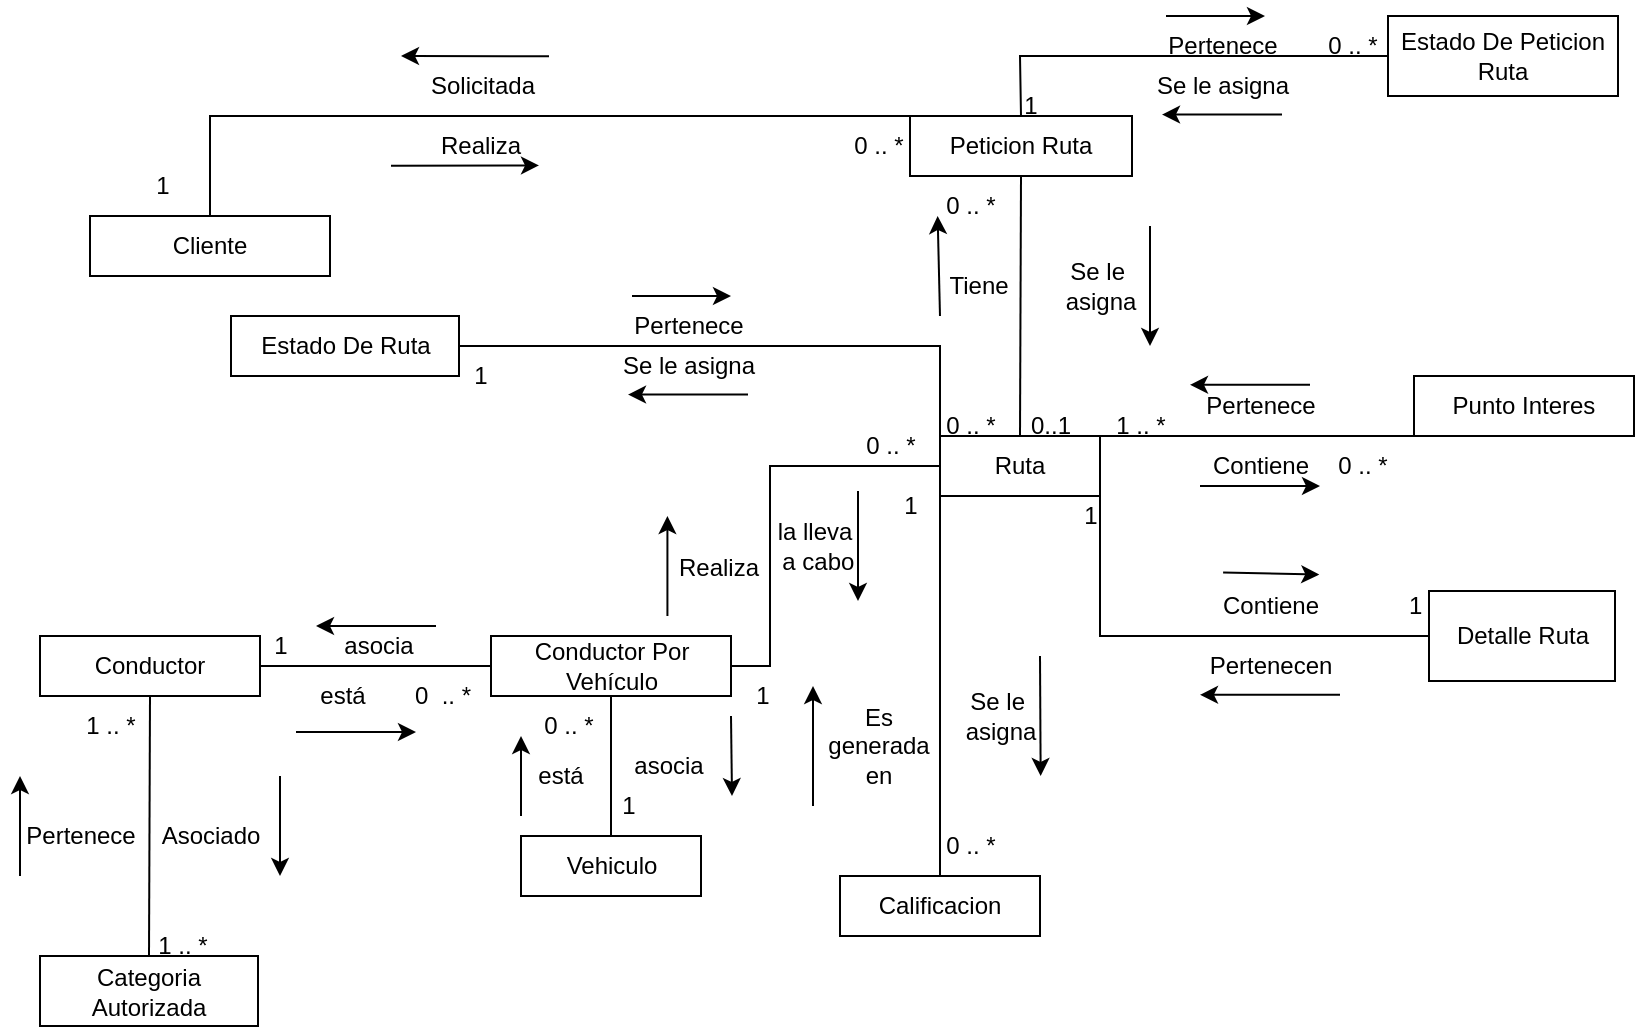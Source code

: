 <mxfile version="20.5.1" type="device"><diagram id="Xx6PjldJtdgnCfnJPi8F" name="Página-1"><mxGraphModel dx="1334" dy="565" grid="1" gridSize="10" guides="1" tooltips="1" connect="1" arrows="1" fold="1" page="1" pageScale="1" pageWidth="827" pageHeight="1169" math="0" shadow="0"><root><mxCell id="0"/><mxCell id="1" parent="0"/><mxCell id="lecomVVyIX7VtOfzddjO-3" value="Vehiculo" style="rounded=0;whiteSpace=wrap;html=1;" parent="1" vertex="1"><mxGeometry x="270.5" y="420" width="90" height="30" as="geometry"/></mxCell><mxCell id="lecomVVyIX7VtOfzddjO-4" value="Conductor" style="rounded=0;whiteSpace=wrap;html=1;" parent="1" vertex="1"><mxGeometry x="30" y="320" width="110" height="30" as="geometry"/></mxCell><mxCell id="lecomVVyIX7VtOfzddjO-5" value="Cliente" style="rounded=0;whiteSpace=wrap;html=1;" parent="1" vertex="1"><mxGeometry x="55" y="110" width="120" height="30" as="geometry"/></mxCell><mxCell id="fRRP8fqvccQxtZMvq7le-13" value="" style="endArrow=none;html=1;rounded=0;entryX=1;entryY=0.5;entryDx=0;entryDy=0;exitX=0;exitY=0.5;exitDx=0;exitDy=0;startArrow=none;" parent="1" source="t91hqrg-dOeDljxNr0F1-5" target="lecomVVyIX7VtOfzddjO-4" edge="1"><mxGeometry width="50" height="50" relative="1" as="geometry"><mxPoint x="-75" y="430" as="sourcePoint"/><mxPoint x="85" y="370" as="targetPoint"/></mxGeometry></mxCell><mxCell id="t91hqrg-dOeDljxNr0F1-2" value="Peticion Ruta" style="rounded=0;whiteSpace=wrap;html=1;" parent="1" vertex="1"><mxGeometry x="465" y="60" width="111" height="30" as="geometry"/></mxCell><mxCell id="t91hqrg-dOeDljxNr0F1-5" value="Conductor Por Vehículo" style="rounded=0;whiteSpace=wrap;html=1;" parent="1" vertex="1"><mxGeometry x="255.5" y="320" width="120" height="30" as="geometry"/></mxCell><mxCell id="t91hqrg-dOeDljxNr0F1-6" value="" style="endArrow=none;html=1;rounded=0;entryX=0.5;entryY=1;entryDx=0;entryDy=0;exitX=0.5;exitY=0;exitDx=0;exitDy=0;" parent="1" source="lecomVVyIX7VtOfzddjO-3" target="t91hqrg-dOeDljxNr0F1-5" edge="1"><mxGeometry width="50" height="50" relative="1" as="geometry"><mxPoint x="110.5" y="510" as="sourcePoint"/><mxPoint x="110.0" y="340" as="targetPoint"/></mxGeometry></mxCell><mxCell id="t91hqrg-dOeDljxNr0F1-7" value="Ruta" style="rounded=0;whiteSpace=wrap;html=1;" parent="1" vertex="1"><mxGeometry x="480" y="220" width="80" height="30" as="geometry"/></mxCell><mxCell id="t91hqrg-dOeDljxNr0F1-22" value="" style="endArrow=none;html=1;rounded=0;exitX=0.5;exitY=0;exitDx=0;exitDy=0;entryX=0;entryY=0;entryDx=0;entryDy=0;" parent="1" source="lecomVVyIX7VtOfzddjO-5" target="t91hqrg-dOeDljxNr0F1-2" edge="1"><mxGeometry width="50" height="50" relative="1" as="geometry"><mxPoint x="345" y="260" as="sourcePoint"/><mxPoint x="475" y="100" as="targetPoint"/><Array as="points"><mxPoint x="115" y="60"/></Array></mxGeometry></mxCell><mxCell id="t91hqrg-dOeDljxNr0F1-25" value="" style="endArrow=none;html=1;rounded=0;exitX=1;exitY=0.5;exitDx=0;exitDy=0;entryX=0;entryY=0.5;entryDx=0;entryDy=0;" parent="1" source="t91hqrg-dOeDljxNr0F1-5" target="t91hqrg-dOeDljxNr0F1-7" edge="1"><mxGeometry width="50" height="50" relative="1" as="geometry"><mxPoint x="365.0" y="280" as="sourcePoint"/><mxPoint x="395" y="230" as="targetPoint"/><Array as="points"><mxPoint x="395" y="335"/><mxPoint x="395" y="235"/></Array></mxGeometry></mxCell><mxCell id="t91hqrg-dOeDljxNr0F1-30" value="" style="endArrow=none;html=1;rounded=0;entryX=0.5;entryY=1;entryDx=0;entryDy=0;exitX=0.5;exitY=0;exitDx=0;exitDy=0;" parent="1" source="t91hqrg-dOeDljxNr0F1-7" target="t91hqrg-dOeDljxNr0F1-2" edge="1"><mxGeometry width="50" height="50" relative="1" as="geometry"><mxPoint x="405.0" y="320" as="sourcePoint"/><mxPoint x="455.0" y="270" as="targetPoint"/></mxGeometry></mxCell><mxCell id="t91hqrg-dOeDljxNr0F1-31" value="Realiza" style="text;html=1;align=center;verticalAlign=middle;resizable=0;points=[];autosize=1;strokeColor=none;fillColor=none;" parent="1" vertex="1"><mxGeometry x="219.5" y="60" width="60" height="30" as="geometry"/></mxCell><mxCell id="t91hqrg-dOeDljxNr0F1-32" value="0 .. *" style="text;html=1;align=center;verticalAlign=middle;resizable=0;points=[];autosize=1;strokeColor=none;fillColor=none;" parent="1" vertex="1"><mxGeometry x="424" y="60" width="50" height="30" as="geometry"/></mxCell><mxCell id="t91hqrg-dOeDljxNr0F1-34" value="" style="endArrow=classic;html=1;rounded=0;" parent="1" edge="1"><mxGeometry width="50" height="50" relative="1" as="geometry"><mxPoint x="205.5" y="84.89" as="sourcePoint"/><mxPoint x="279.5" y="84.71" as="targetPoint"/></mxGeometry></mxCell><mxCell id="t91hqrg-dOeDljxNr0F1-35" value="Solicitada" style="text;html=1;align=center;verticalAlign=middle;resizable=0;points=[];autosize=1;strokeColor=none;fillColor=none;" parent="1" vertex="1"><mxGeometry x="210.5" y="30" width="80" height="30" as="geometry"/></mxCell><mxCell id="t91hqrg-dOeDljxNr0F1-36" value="1" style="text;html=1;align=center;verticalAlign=middle;resizable=0;points=[];autosize=1;strokeColor=none;fillColor=none;" parent="1" vertex="1"><mxGeometry x="75.5" y="80" width="30" height="30" as="geometry"/></mxCell><mxCell id="t91hqrg-dOeDljxNr0F1-37" value="" style="endArrow=classic;html=1;rounded=0;" parent="1" edge="1"><mxGeometry width="50" height="50" relative="1" as="geometry"><mxPoint x="284.5" y="30.18" as="sourcePoint"/><mxPoint x="210.5" y="30" as="targetPoint"/></mxGeometry></mxCell><mxCell id="t91hqrg-dOeDljxNr0F1-38" value="Se le&amp;nbsp;&lt;br&gt;asigna" style="text;html=1;align=center;verticalAlign=middle;resizable=0;points=[];autosize=1;strokeColor=none;fillColor=none;" parent="1" vertex="1"><mxGeometry x="530" y="125" width="60" height="40" as="geometry"/></mxCell><mxCell id="t91hqrg-dOeDljxNr0F1-39" value="0..1" style="text;html=1;align=center;verticalAlign=middle;resizable=0;points=[];autosize=1;strokeColor=none;fillColor=none;" parent="1" vertex="1"><mxGeometry x="515" y="200" width="40" height="30" as="geometry"/></mxCell><mxCell id="t91hqrg-dOeDljxNr0F1-40" value="Tiene" style="text;html=1;align=center;verticalAlign=middle;resizable=0;points=[];autosize=1;strokeColor=none;fillColor=none;" parent="1" vertex="1"><mxGeometry x="474" y="130" width="50" height="30" as="geometry"/></mxCell><mxCell id="t91hqrg-dOeDljxNr0F1-41" value="0 .. *" style="text;html=1;align=center;verticalAlign=middle;resizable=0;points=[];autosize=1;strokeColor=none;fillColor=none;" parent="1" vertex="1"><mxGeometry x="470" y="90" width="50" height="30" as="geometry"/></mxCell><mxCell id="t91hqrg-dOeDljxNr0F1-42" value="" style="endArrow=classic;html=1;rounded=0;" parent="1" edge="1"><mxGeometry width="50" height="50" relative="1" as="geometry"><mxPoint x="585" y="115" as="sourcePoint"/><mxPoint x="585" y="175" as="targetPoint"/></mxGeometry></mxCell><mxCell id="t91hqrg-dOeDljxNr0F1-43" value="" style="endArrow=classic;html=1;rounded=0;" parent="1" edge="1"><mxGeometry width="50" height="50" relative="1" as="geometry"><mxPoint x="480" y="160" as="sourcePoint"/><mxPoint x="478.82" y="110" as="targetPoint"/></mxGeometry></mxCell><mxCell id="t91hqrg-dOeDljxNr0F1-53" value="asocia" style="text;html=1;align=center;verticalAlign=middle;resizable=0;points=[];autosize=1;strokeColor=none;fillColor=none;" parent="1" vertex="1"><mxGeometry x="314" y="370" width="60" height="30" as="geometry"/></mxCell><mxCell id="t91hqrg-dOeDljxNr0F1-54" value="está" style="text;html=1;align=center;verticalAlign=middle;resizable=0;points=[];autosize=1;strokeColor=none;fillColor=none;" parent="1" vertex="1"><mxGeometry x="265" y="375" width="50" height="30" as="geometry"/></mxCell><mxCell id="t91hqrg-dOeDljxNr0F1-55" value="1" style="text;html=1;align=center;verticalAlign=middle;resizable=0;points=[];autosize=1;strokeColor=none;fillColor=none;" parent="1" vertex="1"><mxGeometry x="309" y="390" width="30" height="30" as="geometry"/></mxCell><mxCell id="t91hqrg-dOeDljxNr0F1-56" value="0 .. *" style="text;html=1;align=center;verticalAlign=middle;resizable=0;points=[];autosize=1;strokeColor=none;fillColor=none;" parent="1" vertex="1"><mxGeometry x="269" y="350" width="50" height="30" as="geometry"/></mxCell><mxCell id="t91hqrg-dOeDljxNr0F1-57" value="" style="endArrow=classic;html=1;rounded=0;" parent="1" edge="1"><mxGeometry width="50" height="50" relative="1" as="geometry"><mxPoint x="375.5" y="360" as="sourcePoint"/><mxPoint x="376" y="400" as="targetPoint"/></mxGeometry></mxCell><mxCell id="t91hqrg-dOeDljxNr0F1-58" value="" style="endArrow=classic;html=1;rounded=0;" parent="1" edge="1"><mxGeometry width="50" height="50" relative="1" as="geometry"><mxPoint x="270.5" y="410" as="sourcePoint"/><mxPoint x="270.5" y="370" as="targetPoint"/></mxGeometry></mxCell><mxCell id="t91hqrg-dOeDljxNr0F1-83" value="&amp;nbsp;&lt;br&gt;Realiza" style="text;html=1;align=center;verticalAlign=middle;resizable=0;points=[];autosize=1;strokeColor=none;fillColor=none;" parent="1" vertex="1"><mxGeometry x="339" y="257.5" width="60" height="40" as="geometry"/></mxCell><mxCell id="t91hqrg-dOeDljxNr0F1-84" value="la lleva&lt;br&gt;&amp;nbsp;a cabo" style="text;html=1;align=center;verticalAlign=middle;resizable=0;points=[];autosize=1;strokeColor=none;fillColor=none;" parent="1" vertex="1"><mxGeometry x="387" y="255" width="60" height="40" as="geometry"/></mxCell><mxCell id="t91hqrg-dOeDljxNr0F1-86" value="0 .. *" style="text;html=1;align=center;verticalAlign=middle;resizable=0;points=[];autosize=1;strokeColor=none;fillColor=none;" parent="1" vertex="1"><mxGeometry x="430" y="210" width="50" height="30" as="geometry"/></mxCell><mxCell id="t91hqrg-dOeDljxNr0F1-87" value="1" style="text;html=1;align=center;verticalAlign=middle;resizable=0;points=[];autosize=1;strokeColor=none;fillColor=none;" parent="1" vertex="1"><mxGeometry x="375.5" y="335" width="30" height="30" as="geometry"/></mxCell><mxCell id="t91hqrg-dOeDljxNr0F1-88" value="" style="endArrow=classic;html=1;rounded=0;" parent="1" edge="1"><mxGeometry width="50" height="50" relative="1" as="geometry"><mxPoint x="439" y="247.5" as="sourcePoint"/><mxPoint x="439" y="302.5" as="targetPoint"/></mxGeometry></mxCell><mxCell id="t91hqrg-dOeDljxNr0F1-89" value="" style="endArrow=classic;html=1;rounded=0;" parent="1" edge="1"><mxGeometry width="50" height="50" relative="1" as="geometry"><mxPoint x="343.71" y="310" as="sourcePoint"/><mxPoint x="343.71" y="260" as="targetPoint"/></mxGeometry></mxCell><mxCell id="t91hqrg-dOeDljxNr0F1-90" value="asocia" style="text;html=1;align=center;verticalAlign=middle;resizable=0;points=[];autosize=1;strokeColor=none;fillColor=none;" parent="1" vertex="1"><mxGeometry x="169" y="310" width="60" height="30" as="geometry"/></mxCell><mxCell id="t91hqrg-dOeDljxNr0F1-91" value="está" style="text;html=1;align=center;verticalAlign=middle;resizable=0;points=[];autosize=1;strokeColor=none;fillColor=none;" parent="1" vertex="1"><mxGeometry x="155.5" y="335" width="50" height="30" as="geometry"/></mxCell><mxCell id="t91hqrg-dOeDljxNr0F1-94" value="1" style="text;html=1;align=center;verticalAlign=middle;resizable=0;points=[];autosize=1;strokeColor=none;fillColor=none;" parent="1" vertex="1"><mxGeometry x="135" y="310" width="30" height="30" as="geometry"/></mxCell><mxCell id="t91hqrg-dOeDljxNr0F1-95" value="0&amp;nbsp; .. *" style="text;html=1;align=center;verticalAlign=middle;resizable=0;points=[];autosize=1;strokeColor=none;fillColor=none;" parent="1" vertex="1"><mxGeometry x="205.5" y="335" width="50" height="30" as="geometry"/></mxCell><mxCell id="t91hqrg-dOeDljxNr0F1-96" value="" style="endArrow=classic;html=1;rounded=0;" parent="1" edge="1"><mxGeometry width="50" height="50" relative="1" as="geometry"><mxPoint x="228" y="315" as="sourcePoint"/><mxPoint x="168" y="315" as="targetPoint"/></mxGeometry></mxCell><mxCell id="t91hqrg-dOeDljxNr0F1-97" value="" style="endArrow=classic;html=1;rounded=0;" parent="1" edge="1"><mxGeometry width="50" height="50" relative="1" as="geometry"><mxPoint x="158" y="368" as="sourcePoint"/><mxPoint x="218" y="368" as="targetPoint"/></mxGeometry></mxCell><mxCell id="7WYHXY4Irt0Ki0qKhjOn-2" value="Calificacion" style="rounded=0;whiteSpace=wrap;html=1;" parent="1" vertex="1"><mxGeometry x="430" y="440" width="100" height="30" as="geometry"/></mxCell><mxCell id="7WYHXY4Irt0Ki0qKhjOn-3" value="Detalle Ruta" style="rounded=0;whiteSpace=wrap;html=1;" parent="1" vertex="1"><mxGeometry x="724.5" y="297.5" width="93" height="45" as="geometry"/></mxCell><mxCell id="7WYHXY4Irt0Ki0qKhjOn-4" value="" style="endArrow=none;html=1;rounded=0;exitX=1;exitY=1;exitDx=0;exitDy=0;entryX=0;entryY=0.5;entryDx=0;entryDy=0;" parent="1" source="t91hqrg-dOeDljxNr0F1-7" target="7WYHXY4Irt0Ki0qKhjOn-3" edge="1"><mxGeometry width="50" height="50" relative="1" as="geometry"><mxPoint x="590" y="270" as="sourcePoint"/><mxPoint x="640" y="220" as="targetPoint"/><Array as="points"><mxPoint x="560" y="320"/></Array></mxGeometry></mxCell><mxCell id="7WYHXY4Irt0Ki0qKhjOn-5" value="" style="endArrow=none;html=1;rounded=0;entryX=0.5;entryY=0;entryDx=0;entryDy=0;exitX=0;exitY=1;exitDx=0;exitDy=0;" parent="1" source="t91hqrg-dOeDljxNr0F1-7" target="7WYHXY4Irt0Ki0qKhjOn-2" edge="1"><mxGeometry width="50" height="50" relative="1" as="geometry"><mxPoint x="550" y="250" as="sourcePoint"/><mxPoint x="717" y="165" as="targetPoint"/></mxGeometry></mxCell><mxCell id="7WYHXY4Irt0Ki0qKhjOn-6" value="Se le&amp;nbsp;&lt;br&gt;asigna" style="text;html=1;align=center;verticalAlign=middle;resizable=0;points=[];autosize=1;strokeColor=none;fillColor=none;rotation=0;" parent="1" vertex="1"><mxGeometry x="480" y="340" width="60" height="40" as="geometry"/></mxCell><mxCell id="7WYHXY4Irt0Ki0qKhjOn-8" value="" style="endArrow=classic;html=1;rounded=0;fontStyle=1" parent="1" edge="1"><mxGeometry width="50" height="50" relative="1" as="geometry"><mxPoint x="530.0" y="330" as="sourcePoint"/><mxPoint x="530.33" y="390" as="targetPoint"/></mxGeometry></mxCell><mxCell id="7WYHXY4Irt0Ki0qKhjOn-9" value="Es &lt;br&gt;generada&lt;br&gt;&amp;nbsp;en&amp;nbsp;" style="text;html=1;align=center;verticalAlign=middle;resizable=0;points=[];autosize=1;strokeColor=none;fillColor=none;rotation=0;" parent="1" vertex="1"><mxGeometry x="414" y="345" width="70" height="60" as="geometry"/></mxCell><mxCell id="7WYHXY4Irt0Ki0qKhjOn-10" value="" style="endArrow=classic;html=1;rounded=0;fontStyle=1;" parent="1" edge="1"><mxGeometry width="50" height="50" relative="1" as="geometry"><mxPoint x="416.5" y="405" as="sourcePoint"/><mxPoint x="416.5" y="345" as="targetPoint"/></mxGeometry></mxCell><mxCell id="7WYHXY4Irt0Ki0qKhjOn-11" value="0 .. *" style="text;html=1;align=center;verticalAlign=middle;resizable=0;points=[];autosize=1;strokeColor=none;fillColor=none;rotation=0;" parent="1" vertex="1"><mxGeometry x="470" y="410" width="50" height="30" as="geometry"/></mxCell><mxCell id="7WYHXY4Irt0Ki0qKhjOn-12" value="1&lt;br&gt;" style="text;html=1;align=center;verticalAlign=middle;resizable=0;points=[];autosize=1;strokeColor=none;fillColor=none;rotation=0;" parent="1" vertex="1"><mxGeometry x="450" y="240" width="30" height="30" as="geometry"/></mxCell><mxCell id="7WYHXY4Irt0Ki0qKhjOn-13" value="Contiene" style="text;html=1;align=center;verticalAlign=middle;resizable=0;points=[];autosize=1;strokeColor=none;fillColor=none;rotation=0;" parent="1" vertex="1"><mxGeometry x="610" y="290" width="70" height="30" as="geometry"/></mxCell><mxCell id="7WYHXY4Irt0Ki0qKhjOn-14" value="Pertenecen" style="text;html=1;align=center;verticalAlign=middle;resizable=0;points=[];autosize=1;strokeColor=none;fillColor=none;rotation=0;" parent="1" vertex="1"><mxGeometry x="600" y="320" width="90" height="30" as="geometry"/></mxCell><mxCell id="7WYHXY4Irt0Ki0qKhjOn-15" value="" style="endArrow=classic;html=1;rounded=0;fontStyle=1;exitX=0.165;exitY=-0.06;exitDx=0;exitDy=0;exitPerimeter=0;entryX=0.852;entryY=-0.024;entryDx=0;entryDy=0;entryPerimeter=0;" parent="1" source="7WYHXY4Irt0Ki0qKhjOn-13" target="7WYHXY4Irt0Ki0qKhjOn-13" edge="1"><mxGeometry width="50" height="50" relative="1" as="geometry"><mxPoint x="640.34" y="85" as="sourcePoint"/><mxPoint x="685.0" y="105" as="targetPoint"/></mxGeometry></mxCell><mxCell id="7WYHXY4Irt0Ki0qKhjOn-16" value="" style="endArrow=classic;html=1;rounded=0;fontStyle=1;" parent="1" edge="1"><mxGeometry width="50" height="50" relative="1" as="geometry"><mxPoint x="680" y="349.41" as="sourcePoint"/><mxPoint x="610" y="349.41" as="targetPoint"/></mxGeometry></mxCell><mxCell id="7WYHXY4Irt0Ki0qKhjOn-17" value="1&amp;nbsp;" style="text;html=1;align=center;verticalAlign=middle;resizable=0;points=[];autosize=1;strokeColor=none;fillColor=none;rotation=0;" parent="1" vertex="1"><mxGeometry x="704" y="290" width="30" height="30" as="geometry"/></mxCell><mxCell id="7WYHXY4Irt0Ki0qKhjOn-18" value="1&lt;br&gt;" style="text;html=1;align=center;verticalAlign=middle;resizable=0;points=[];autosize=1;strokeColor=none;fillColor=none;rotation=0;" parent="1" vertex="1"><mxGeometry x="540" y="245" width="30" height="30" as="geometry"/></mxCell><mxCell id="Yt4SlmTQaSoOMIfCq6Zu-3" value="Punto Interes" style="rounded=0;whiteSpace=wrap;html=1;" vertex="1" parent="1"><mxGeometry x="717" y="190" width="110" height="30" as="geometry"/></mxCell><mxCell id="Yt4SlmTQaSoOMIfCq6Zu-5" value="" style="endArrow=none;html=1;rounded=0;exitX=1;exitY=0;exitDx=0;exitDy=0;entryX=0;entryY=1;entryDx=0;entryDy=0;" edge="1" parent="1" source="t91hqrg-dOeDljxNr0F1-7" target="Yt4SlmTQaSoOMIfCq6Zu-3"><mxGeometry width="50" height="50" relative="1" as="geometry"><mxPoint x="610" y="260" as="sourcePoint"/><mxPoint x="710" y="210" as="targetPoint"/></mxGeometry></mxCell><mxCell id="Yt4SlmTQaSoOMIfCq6Zu-9" value="Contiene" style="text;html=1;align=center;verticalAlign=middle;resizable=0;points=[];autosize=1;strokeColor=none;fillColor=none;" vertex="1" parent="1"><mxGeometry x="605" y="220" width="70" height="30" as="geometry"/></mxCell><mxCell id="Yt4SlmTQaSoOMIfCq6Zu-10" value="0 .. *" style="text;html=1;align=center;verticalAlign=middle;resizable=0;points=[];autosize=1;strokeColor=none;fillColor=none;" vertex="1" parent="1"><mxGeometry x="666" y="220" width="50" height="30" as="geometry"/></mxCell><mxCell id="Yt4SlmTQaSoOMIfCq6Zu-11" value="Pertenece" style="text;html=1;align=center;verticalAlign=middle;resizable=0;points=[];autosize=1;strokeColor=none;fillColor=none;" vertex="1" parent="1"><mxGeometry x="600" y="190" width="80" height="30" as="geometry"/></mxCell><mxCell id="Yt4SlmTQaSoOMIfCq6Zu-12" value="1 .. *" style="text;html=1;align=center;verticalAlign=middle;resizable=0;points=[];autosize=1;strokeColor=none;fillColor=none;" vertex="1" parent="1"><mxGeometry x="555" y="200" width="50" height="30" as="geometry"/></mxCell><mxCell id="Yt4SlmTQaSoOMIfCq6Zu-13" value="" style="endArrow=classic;html=1;rounded=0;" edge="1" parent="1"><mxGeometry width="50" height="50" relative="1" as="geometry"><mxPoint x="610" y="245" as="sourcePoint"/><mxPoint x="670" y="245" as="targetPoint"/><Array as="points"><mxPoint x="640" y="245"/></Array></mxGeometry></mxCell><mxCell id="Yt4SlmTQaSoOMIfCq6Zu-14" value="" style="endArrow=classic;html=1;rounded=0;" edge="1" parent="1"><mxGeometry width="50" height="50" relative="1" as="geometry"><mxPoint x="665" y="194.41" as="sourcePoint"/><mxPoint x="605" y="194.41" as="targetPoint"/></mxGeometry></mxCell><mxCell id="Yt4SlmTQaSoOMIfCq6Zu-22" value="Categoria Autorizada" style="rounded=0;whiteSpace=wrap;html=1;" vertex="1" parent="1"><mxGeometry x="30" y="480" width="109" height="35" as="geometry"/></mxCell><mxCell id="Yt4SlmTQaSoOMIfCq6Zu-23" value="" style="endArrow=none;html=1;rounded=0;entryX=0.5;entryY=1;entryDx=0;entryDy=0;exitX=0.5;exitY=0;exitDx=0;exitDy=0;" edge="1" parent="1" source="Yt4SlmTQaSoOMIfCq6Zu-22" target="lecomVVyIX7VtOfzddjO-4"><mxGeometry width="50" height="50" relative="1" as="geometry"><mxPoint x="20" y="440" as="sourcePoint"/><mxPoint x="70" y="390" as="targetPoint"/></mxGeometry></mxCell><mxCell id="Yt4SlmTQaSoOMIfCq6Zu-24" value="Asociado&lt;br&gt;" style="text;html=1;align=center;verticalAlign=middle;resizable=0;points=[];autosize=1;strokeColor=none;fillColor=none;" vertex="1" parent="1"><mxGeometry x="80" y="405" width="70" height="30" as="geometry"/></mxCell><mxCell id="Yt4SlmTQaSoOMIfCq6Zu-25" value="" style="endArrow=classic;html=1;rounded=0;" edge="1" parent="1"><mxGeometry width="50" height="50" relative="1" as="geometry"><mxPoint x="150" y="390" as="sourcePoint"/><mxPoint x="150" y="440" as="targetPoint"/></mxGeometry></mxCell><mxCell id="Yt4SlmTQaSoOMIfCq6Zu-26" value="1 .. *" style="text;html=1;align=center;verticalAlign=middle;resizable=0;points=[];autosize=1;strokeColor=none;fillColor=none;" vertex="1" parent="1"><mxGeometry x="75.5" y="460" width="50" height="30" as="geometry"/></mxCell><mxCell id="Yt4SlmTQaSoOMIfCq6Zu-27" value="Pertenece&lt;br&gt;" style="text;html=1;align=center;verticalAlign=middle;resizable=0;points=[];autosize=1;strokeColor=none;fillColor=none;" vertex="1" parent="1"><mxGeometry x="10" y="405" width="80" height="30" as="geometry"/></mxCell><mxCell id="Yt4SlmTQaSoOMIfCq6Zu-28" value="" style="endArrow=classic;html=1;rounded=0;exitX=0.125;exitY=1.167;exitDx=0;exitDy=0;exitPerimeter=0;" edge="1" parent="1" source="Yt4SlmTQaSoOMIfCq6Zu-27"><mxGeometry width="50" height="50" relative="1" as="geometry"><mxPoint x="-10" y="480" as="sourcePoint"/><mxPoint x="20" y="390" as="targetPoint"/></mxGeometry></mxCell><mxCell id="Yt4SlmTQaSoOMIfCq6Zu-29" value="1 .. *" style="text;html=1;align=center;verticalAlign=middle;resizable=0;points=[];autosize=1;strokeColor=none;fillColor=none;" vertex="1" parent="1"><mxGeometry x="40" y="350" width="50" height="30" as="geometry"/></mxCell><mxCell id="Yt4SlmTQaSoOMIfCq6Zu-53" value="Estado De Peticion Ruta" style="rounded=0;whiteSpace=wrap;html=1;" vertex="1" parent="1"><mxGeometry x="704" y="10" width="115" height="40" as="geometry"/></mxCell><mxCell id="Yt4SlmTQaSoOMIfCq6Zu-54" value="Estado De Ruta" style="rounded=0;whiteSpace=wrap;html=1;" vertex="1" parent="1"><mxGeometry x="125.5" y="160" width="114" height="30" as="geometry"/></mxCell><mxCell id="Yt4SlmTQaSoOMIfCq6Zu-56" value="" style="endArrow=none;html=1;rounded=0;entryX=1;entryY=0.5;entryDx=0;entryDy=0;exitX=0;exitY=0;exitDx=0;exitDy=0;" edge="1" parent="1" source="t91hqrg-dOeDljxNr0F1-7" target="Yt4SlmTQaSoOMIfCq6Zu-54"><mxGeometry width="50" height="50" relative="1" as="geometry"><mxPoint x="310" y="230" as="sourcePoint"/><mxPoint x="360" y="180" as="targetPoint"/><Array as="points"><mxPoint x="480" y="175"/><mxPoint x="390" y="175"/></Array></mxGeometry></mxCell><mxCell id="Yt4SlmTQaSoOMIfCq6Zu-59" value="" style="endArrow=none;html=1;rounded=0;entryX=0;entryY=0.5;entryDx=0;entryDy=0;exitX=0.5;exitY=0;exitDx=0;exitDy=0;" edge="1" parent="1" source="t91hqrg-dOeDljxNr0F1-2" target="Yt4SlmTQaSoOMIfCq6Zu-53"><mxGeometry width="50" height="50" relative="1" as="geometry"><mxPoint x="580" y="180" as="sourcePoint"/><mxPoint x="630" y="130" as="targetPoint"/><Array as="points"><mxPoint x="520" y="30"/></Array></mxGeometry></mxCell><mxCell id="Yt4SlmTQaSoOMIfCq6Zu-61" value="Pertenece" style="text;html=1;align=center;verticalAlign=middle;resizable=0;points=[];autosize=1;strokeColor=none;fillColor=none;" vertex="1" parent="1"><mxGeometry x="314" y="150" width="80" height="30" as="geometry"/></mxCell><mxCell id="Yt4SlmTQaSoOMIfCq6Zu-62" value="Se le asigna" style="text;html=1;align=center;verticalAlign=middle;resizable=0;points=[];autosize=1;strokeColor=none;fillColor=none;" vertex="1" parent="1"><mxGeometry x="309" y="170" width="90" height="30" as="geometry"/></mxCell><mxCell id="Yt4SlmTQaSoOMIfCq6Zu-63" value="1" style="text;html=1;align=center;verticalAlign=middle;resizable=0;points=[];autosize=1;strokeColor=none;fillColor=none;" vertex="1" parent="1"><mxGeometry x="235" y="175" width="30" height="30" as="geometry"/></mxCell><mxCell id="Yt4SlmTQaSoOMIfCq6Zu-65" value="0 .. *" style="text;html=1;align=center;verticalAlign=middle;resizable=0;points=[];autosize=1;strokeColor=none;fillColor=none;" vertex="1" parent="1"><mxGeometry x="470" y="200" width="50" height="30" as="geometry"/></mxCell><mxCell id="Yt4SlmTQaSoOMIfCq6Zu-66" value="" style="endArrow=classic;html=1;rounded=0;" edge="1" parent="1"><mxGeometry width="50" height="50" relative="1" as="geometry"><mxPoint x="326" y="150" as="sourcePoint"/><mxPoint x="375.5" y="150" as="targetPoint"/></mxGeometry></mxCell><mxCell id="Yt4SlmTQaSoOMIfCq6Zu-67" value="" style="endArrow=classic;html=1;rounded=0;" edge="1" parent="1"><mxGeometry width="50" height="50" relative="1" as="geometry"><mxPoint x="384" y="199.26" as="sourcePoint"/><mxPoint x="324" y="199.26" as="targetPoint"/></mxGeometry></mxCell><mxCell id="Yt4SlmTQaSoOMIfCq6Zu-68" value="Pertenece" style="text;html=1;align=center;verticalAlign=middle;resizable=0;points=[];autosize=1;strokeColor=none;fillColor=none;" vertex="1" parent="1"><mxGeometry x="581" y="10" width="80" height="30" as="geometry"/></mxCell><mxCell id="Yt4SlmTQaSoOMIfCq6Zu-69" value="Se le asigna" style="text;html=1;align=center;verticalAlign=middle;resizable=0;points=[];autosize=1;strokeColor=none;fillColor=none;" vertex="1" parent="1"><mxGeometry x="576" y="30" width="90" height="30" as="geometry"/></mxCell><mxCell id="Yt4SlmTQaSoOMIfCq6Zu-70" value="" style="endArrow=classic;html=1;rounded=0;" edge="1" parent="1"><mxGeometry width="50" height="50" relative="1" as="geometry"><mxPoint x="593" y="10.0" as="sourcePoint"/><mxPoint x="642.5" y="10.0" as="targetPoint"/></mxGeometry></mxCell><mxCell id="Yt4SlmTQaSoOMIfCq6Zu-71" value="" style="endArrow=classic;html=1;rounded=0;" edge="1" parent="1"><mxGeometry width="50" height="50" relative="1" as="geometry"><mxPoint x="651" y="59.26" as="sourcePoint"/><mxPoint x="591" y="59.26" as="targetPoint"/></mxGeometry></mxCell><mxCell id="Yt4SlmTQaSoOMIfCq6Zu-72" value="0 .. *" style="text;html=1;align=center;verticalAlign=middle;resizable=0;points=[];autosize=1;strokeColor=none;fillColor=none;" vertex="1" parent="1"><mxGeometry x="661" y="10" width="50" height="30" as="geometry"/></mxCell><mxCell id="Yt4SlmTQaSoOMIfCq6Zu-73" value="1" style="text;html=1;align=center;verticalAlign=middle;resizable=0;points=[];autosize=1;strokeColor=none;fillColor=none;" vertex="1" parent="1"><mxGeometry x="510" y="40" width="30" height="30" as="geometry"/></mxCell></root></mxGraphModel></diagram></mxfile>